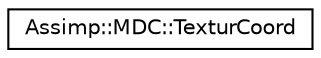 digraph "Graphical Class Hierarchy"
{
  edge [fontname="Helvetica",fontsize="10",labelfontname="Helvetica",labelfontsize="10"];
  node [fontname="Helvetica",fontsize="10",shape=record];
  rankdir="LR";
  Node1 [label="Assimp::MDC::TexturCoord",height=0.2,width=0.4,color="black", fillcolor="white", style="filled",URL="$struct_assimp_1_1_m_d_c_1_1_textur_coord.html",tooltip="Data structure for a MDC texture coordinate. "];
}
